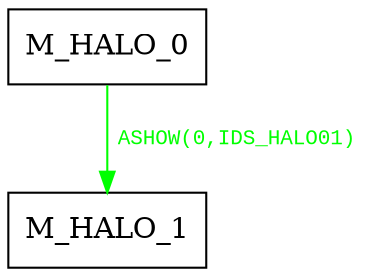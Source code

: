 digraph {
 node [shape=record];
"M_HALO_0" -> "M_HALO_1"[color=green, fontcolor=green, label=< <font face="Courier New" point-size="10">
ASHOW(0,IDS_HALO01)<br/>
</font>>];
}

